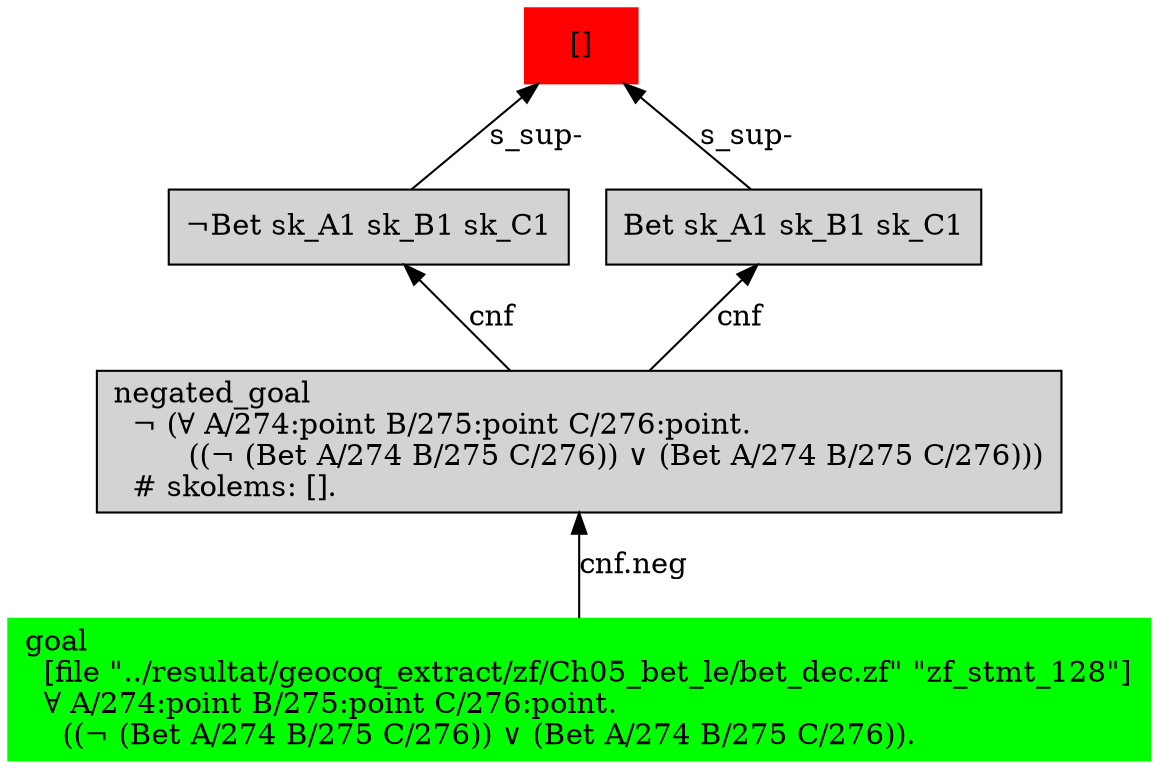 digraph "unsat_graph" {
  vertex_0 [color=red, label="[]", shape=box, style=filled];
  vertex_0 -> vertex_1 [label="s_sup-\l", dir="back"];
  vertex_1 [shape=box, label="¬Bet sk_A1 sk_B1 sk_C1\l", style=filled];
  vertex_1 -> vertex_2 [label="cnf", dir="back"];
  vertex_2 [shape=box, label="negated_goal\l  ¬ (∀ A/274:point B/275:point C/276:point.\l        ((¬ (Bet A/274 B/275 C/276)) ∨ (Bet A/274 B/275 C/276)))\l  # skolems: [].\l", style=filled];
  vertex_2 -> vertex_3 [label="cnf.neg", dir="back"];
  vertex_3 [color=green, shape=box, label="goal\l  [file \"../resultat/geocoq_extract/zf/Ch05_bet_le/bet_dec.zf\" \"zf_stmt_128\"]\l  ∀ A/274:point B/275:point C/276:point.\l    ((¬ (Bet A/274 B/275 C/276)) ∨ (Bet A/274 B/275 C/276)).\l", style=filled];
  vertex_0 -> vertex_4 [label="s_sup-\l", dir="back"];
  vertex_4 [shape=box, label="Bet sk_A1 sk_B1 sk_C1\l", style=filled];
  vertex_4 -> vertex_2 [label="cnf", dir="back"];
  }


